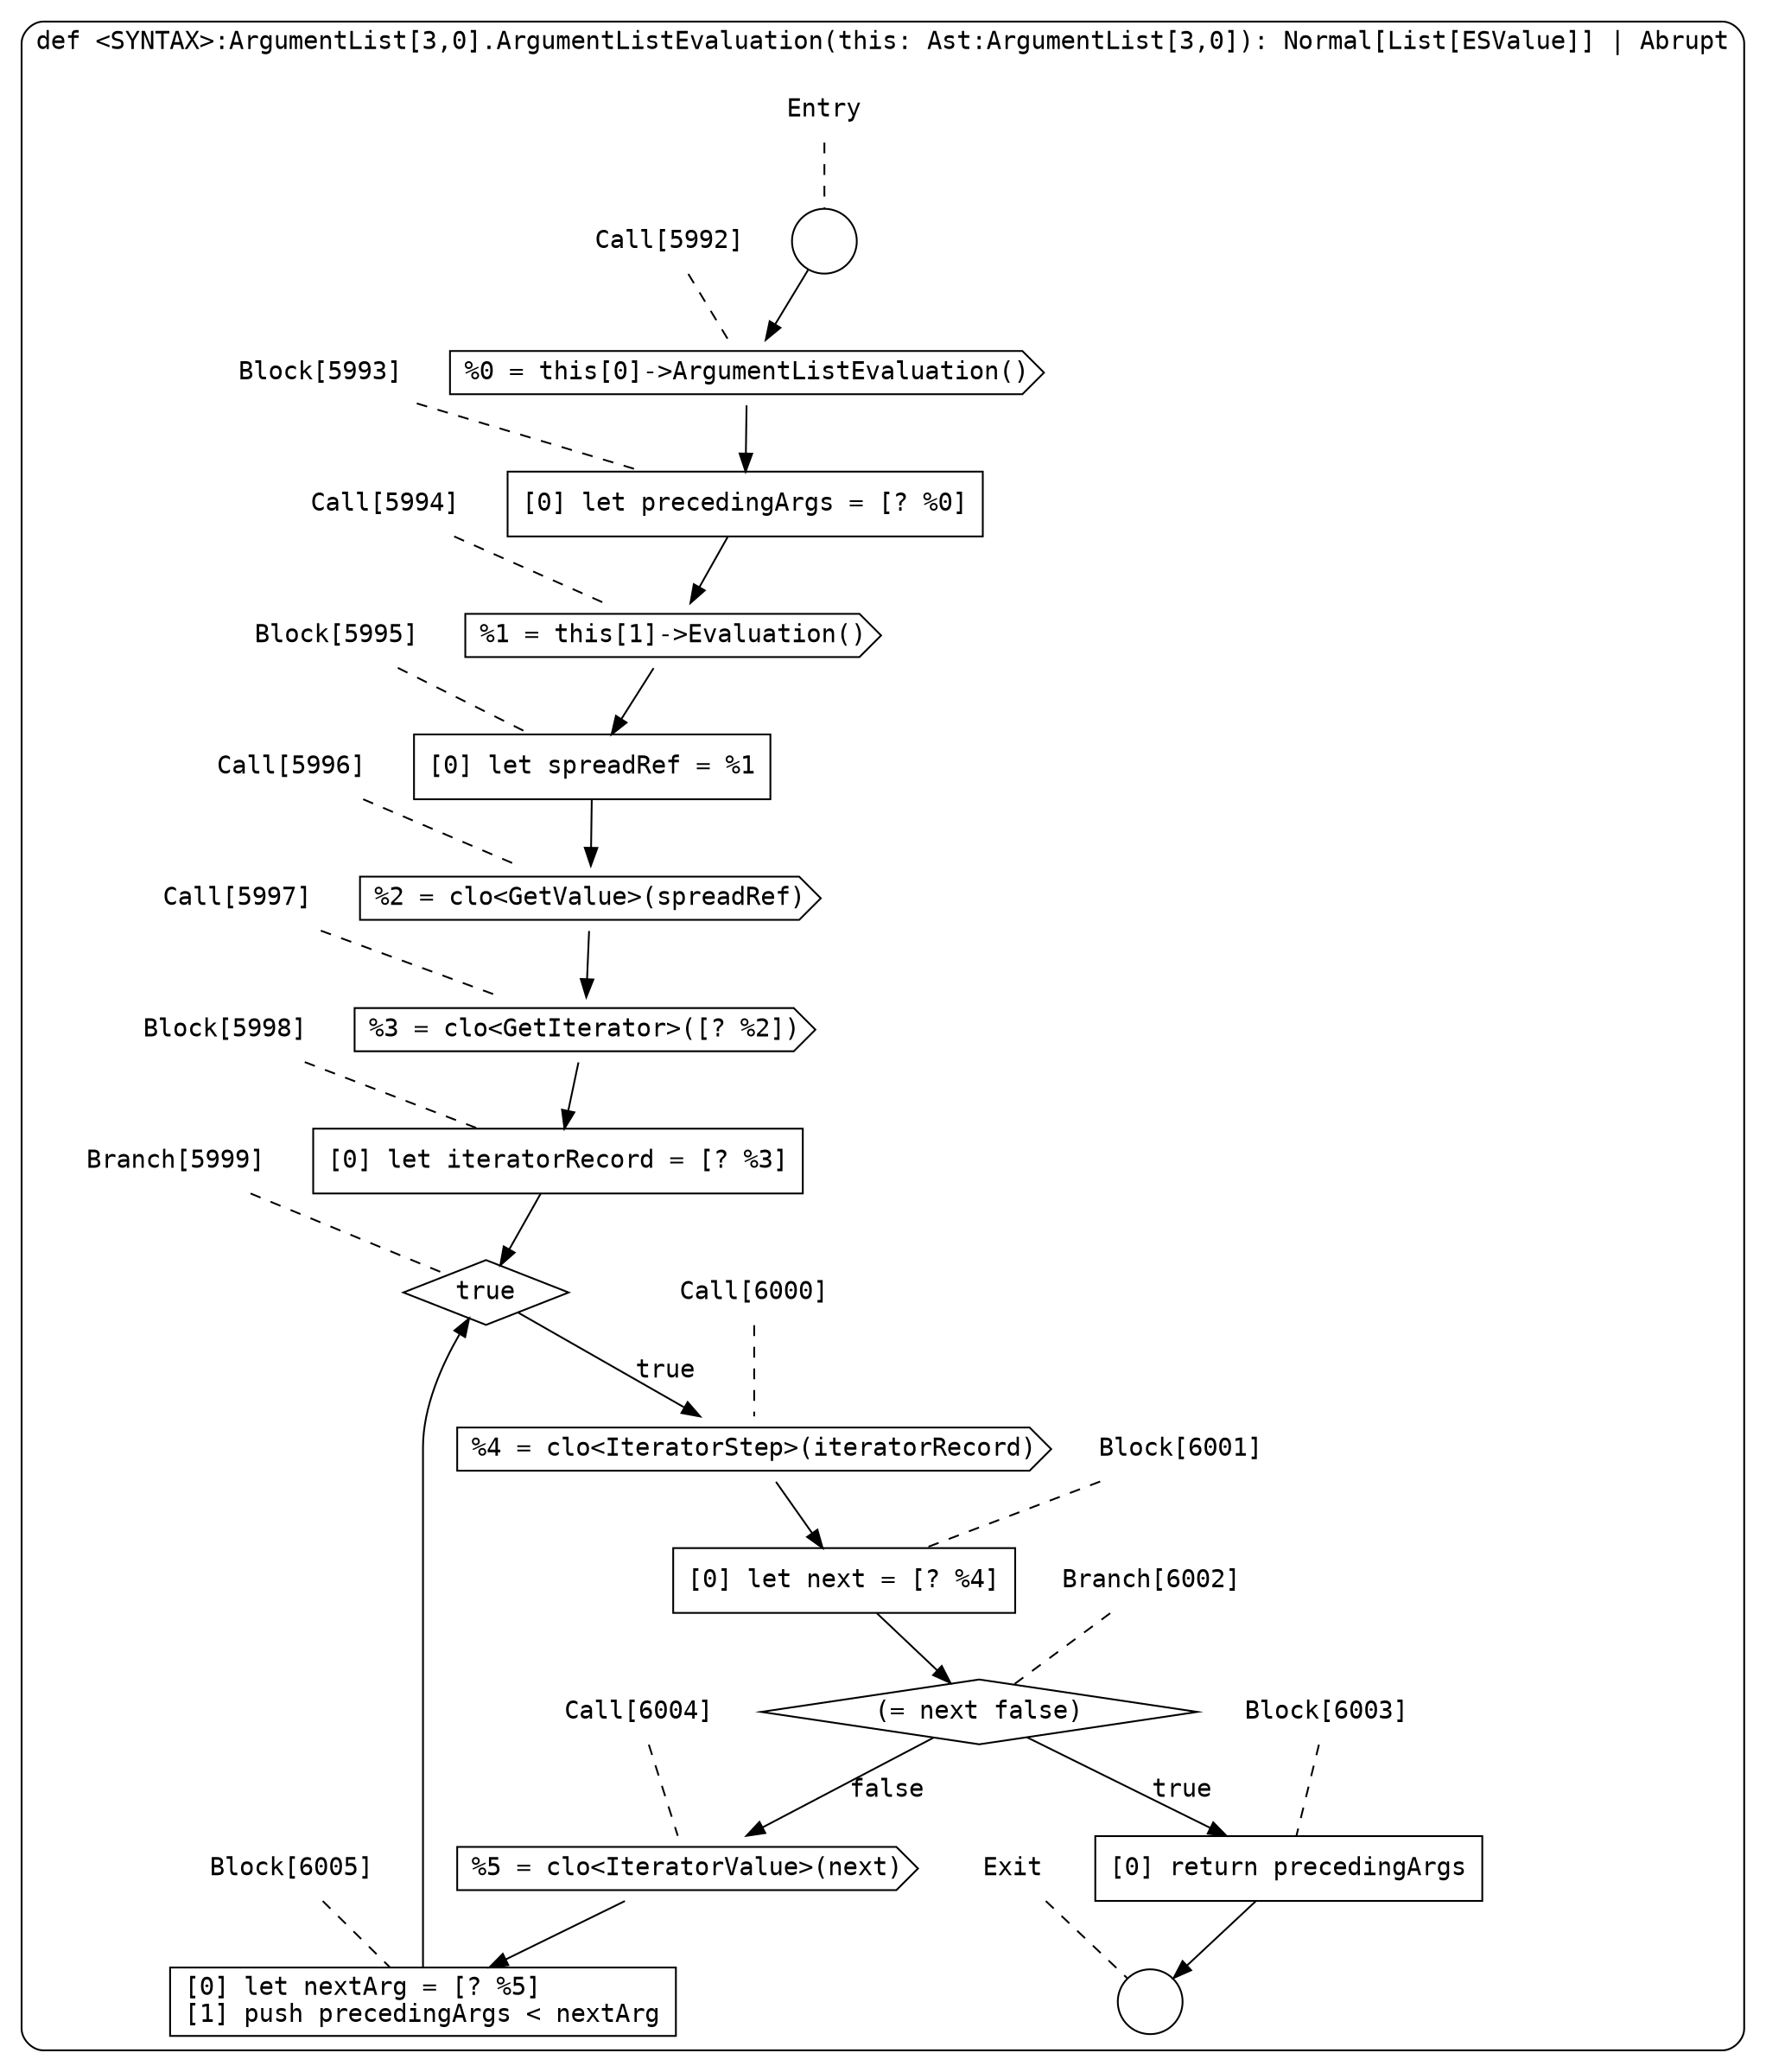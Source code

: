 digraph {
  graph [fontname = "Consolas"]
  node [fontname = "Consolas"]
  edge [fontname = "Consolas"]
  subgraph cluster1281 {
    label = "def <SYNTAX>:ArgumentList[3,0].ArgumentListEvaluation(this: Ast:ArgumentList[3,0]): Normal[List[ESValue]] | Abrupt"
    style = rounded
    cluster1281_entry_name [shape=none, label=<<font color="black">Entry</font>>]
    cluster1281_entry_name -> cluster1281_entry [arrowhead=none, color="black", style=dashed]
    cluster1281_entry [shape=circle label=" " color="black" fillcolor="white" style=filled]
    cluster1281_entry -> node5992 [color="black"]
    cluster1281_exit_name [shape=none, label=<<font color="black">Exit</font>>]
    cluster1281_exit_name -> cluster1281_exit [arrowhead=none, color="black", style=dashed]
    cluster1281_exit [shape=circle label=" " color="black" fillcolor="white" style=filled]
    node5992_name [shape=none, label=<<font color="black">Call[5992]</font>>]
    node5992_name -> node5992 [arrowhead=none, color="black", style=dashed]
    node5992 [shape=cds, label=<<font color="black">%0 = this[0]-&gt;ArgumentListEvaluation()</font>> color="black" fillcolor="white", style=filled]
    node5992 -> node5993 [color="black"]
    node5993_name [shape=none, label=<<font color="black">Block[5993]</font>>]
    node5993_name -> node5993 [arrowhead=none, color="black", style=dashed]
    node5993 [shape=box, label=<<font color="black">[0] let precedingArgs = [? %0]<BR ALIGN="LEFT"/></font>> color="black" fillcolor="white", style=filled]
    node5993 -> node5994 [color="black"]
    node5994_name [shape=none, label=<<font color="black">Call[5994]</font>>]
    node5994_name -> node5994 [arrowhead=none, color="black", style=dashed]
    node5994 [shape=cds, label=<<font color="black">%1 = this[1]-&gt;Evaluation()</font>> color="black" fillcolor="white", style=filled]
    node5994 -> node5995 [color="black"]
    node5995_name [shape=none, label=<<font color="black">Block[5995]</font>>]
    node5995_name -> node5995 [arrowhead=none, color="black", style=dashed]
    node5995 [shape=box, label=<<font color="black">[0] let spreadRef = %1<BR ALIGN="LEFT"/></font>> color="black" fillcolor="white", style=filled]
    node5995 -> node5996 [color="black"]
    node5996_name [shape=none, label=<<font color="black">Call[5996]</font>>]
    node5996_name -> node5996 [arrowhead=none, color="black", style=dashed]
    node5996 [shape=cds, label=<<font color="black">%2 = clo&lt;GetValue&gt;(spreadRef)</font>> color="black" fillcolor="white", style=filled]
    node5996 -> node5997 [color="black"]
    node5997_name [shape=none, label=<<font color="black">Call[5997]</font>>]
    node5997_name -> node5997 [arrowhead=none, color="black", style=dashed]
    node5997 [shape=cds, label=<<font color="black">%3 = clo&lt;GetIterator&gt;([? %2])</font>> color="black" fillcolor="white", style=filled]
    node5997 -> node5998 [color="black"]
    node5998_name [shape=none, label=<<font color="black">Block[5998]</font>>]
    node5998_name -> node5998 [arrowhead=none, color="black", style=dashed]
    node5998 [shape=box, label=<<font color="black">[0] let iteratorRecord = [? %3]<BR ALIGN="LEFT"/></font>> color="black" fillcolor="white", style=filled]
    node5998 -> node5999 [color="black"]
    node5999_name [shape=none, label=<<font color="black">Branch[5999]</font>>]
    node5999_name -> node5999 [arrowhead=none, color="black", style=dashed]
    node5999 [shape=diamond, label=<<font color="black">true</font>> color="black" fillcolor="white", style=filled]
    node5999 -> node6000 [label=<<font color="black">true</font>> color="black"]
    node6000_name [shape=none, label=<<font color="black">Call[6000]</font>>]
    node6000_name -> node6000 [arrowhead=none, color="black", style=dashed]
    node6000 [shape=cds, label=<<font color="black">%4 = clo&lt;IteratorStep&gt;(iteratorRecord)</font>> color="black" fillcolor="white", style=filled]
    node6000 -> node6001 [color="black"]
    node6001_name [shape=none, label=<<font color="black">Block[6001]</font>>]
    node6001_name -> node6001 [arrowhead=none, color="black", style=dashed]
    node6001 [shape=box, label=<<font color="black">[0] let next = [? %4]<BR ALIGN="LEFT"/></font>> color="black" fillcolor="white", style=filled]
    node6001 -> node6002 [color="black"]
    node6002_name [shape=none, label=<<font color="black">Branch[6002]</font>>]
    node6002_name -> node6002 [arrowhead=none, color="black", style=dashed]
    node6002 [shape=diamond, label=<<font color="black">(= next false)</font>> color="black" fillcolor="white", style=filled]
    node6002 -> node6003 [label=<<font color="black">true</font>> color="black"]
    node6002 -> node6004 [label=<<font color="black">false</font>> color="black"]
    node6003_name [shape=none, label=<<font color="black">Block[6003]</font>>]
    node6003_name -> node6003 [arrowhead=none, color="black", style=dashed]
    node6003 [shape=box, label=<<font color="black">[0] return precedingArgs<BR ALIGN="LEFT"/></font>> color="black" fillcolor="white", style=filled]
    node6003 -> cluster1281_exit [color="black"]
    node6004_name [shape=none, label=<<font color="black">Call[6004]</font>>]
    node6004_name -> node6004 [arrowhead=none, color="black", style=dashed]
    node6004 [shape=cds, label=<<font color="black">%5 = clo&lt;IteratorValue&gt;(next)</font>> color="black" fillcolor="white", style=filled]
    node6004 -> node6005 [color="black"]
    node6005_name [shape=none, label=<<font color="black">Block[6005]</font>>]
    node6005_name -> node6005 [arrowhead=none, color="black", style=dashed]
    node6005 [shape=box, label=<<font color="black">[0] let nextArg = [? %5]<BR ALIGN="LEFT"/>[1] push precedingArgs &lt; nextArg<BR ALIGN="LEFT"/></font>> color="black" fillcolor="white", style=filled]
    node6005 -> node5999 [color="black"]
  }
}